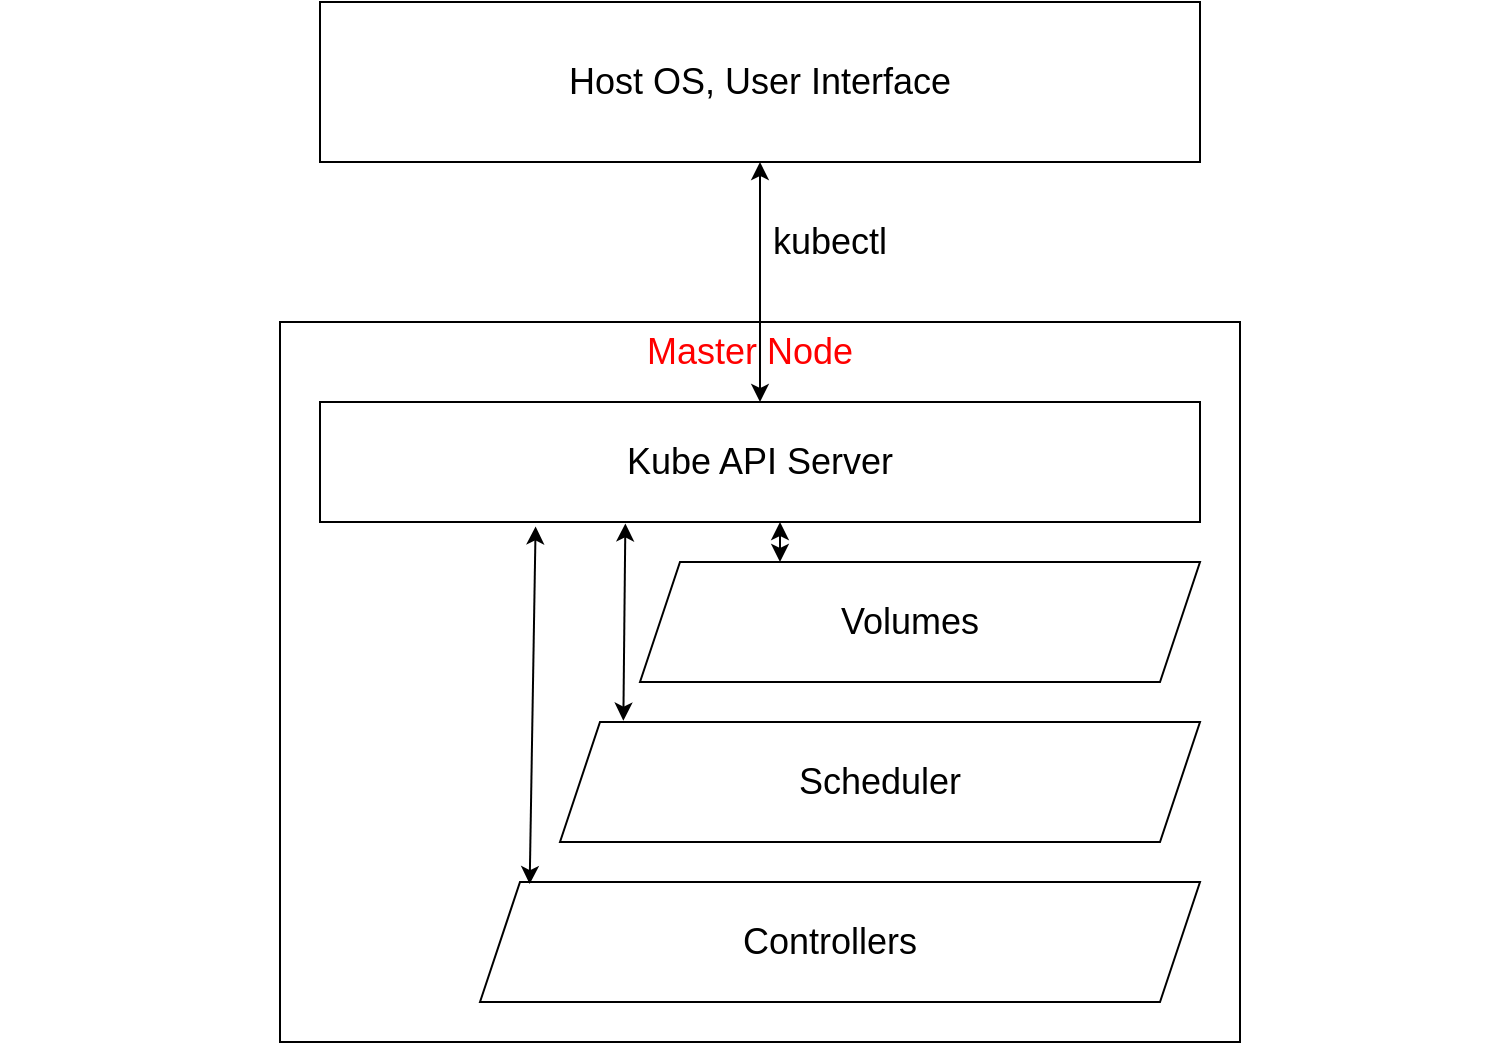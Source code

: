 <mxfile version="21.2.9" type="github">
  <diagram name="Страница 1" id="uwFEdxgpk832R23r9vTN">
    <mxGraphModel dx="1195" dy="640" grid="1" gridSize="10" guides="1" tooltips="1" connect="1" arrows="1" fold="1" page="1" pageScale="1" pageWidth="827" pageHeight="1169" math="0" shadow="0">
      <root>
        <mxCell id="0" />
        <mxCell id="1" parent="0" />
        <mxCell id="uK35nHAd_BGC3GV_SIp5-1" value="" style="rounded=0;whiteSpace=wrap;html=1;" vertex="1" parent="1">
          <mxGeometry x="200" y="40" width="440" height="80" as="geometry" />
        </mxCell>
        <mxCell id="uK35nHAd_BGC3GV_SIp5-2" value="&lt;font style=&quot;font-size: 18px;&quot;&gt;Host OS, User Interface&lt;/font&gt;" style="text;html=1;strokeColor=none;fillColor=none;align=center;verticalAlign=middle;whiteSpace=wrap;rounded=0;" vertex="1" parent="1">
          <mxGeometry x="200" y="40" width="440" height="80" as="geometry" />
        </mxCell>
        <mxCell id="uK35nHAd_BGC3GV_SIp5-4" value="&lt;font style=&quot;font-size: 18px;&quot;&gt;kubectl&lt;/font&gt;" style="text;html=1;strokeColor=none;fillColor=none;align=center;verticalAlign=middle;whiteSpace=wrap;rounded=0;" vertex="1" parent="1">
          <mxGeometry x="380" y="130" width="150" height="60" as="geometry" />
        </mxCell>
        <mxCell id="uK35nHAd_BGC3GV_SIp5-5" value="" style="rounded=0;whiteSpace=wrap;html=1;" vertex="1" parent="1">
          <mxGeometry x="180" y="200" width="480" height="360" as="geometry" />
        </mxCell>
        <mxCell id="uK35nHAd_BGC3GV_SIp5-6" value="&lt;font color=&quot;#ff0000&quot; style=&quot;font-size: 18px;&quot;&gt;Master Node&lt;/font&gt;" style="text;html=1;strokeColor=none;fillColor=none;align=center;verticalAlign=middle;whiteSpace=wrap;rounded=0;" vertex="1" parent="1">
          <mxGeometry x="40" y="200" width="750" height="30" as="geometry" />
        </mxCell>
        <mxCell id="uK35nHAd_BGC3GV_SIp5-7" value="" style="rounded=0;whiteSpace=wrap;html=1;" vertex="1" parent="1">
          <mxGeometry x="200" y="240" width="440" height="60" as="geometry" />
        </mxCell>
        <mxCell id="uK35nHAd_BGC3GV_SIp5-8" value="&lt;font style=&quot;font-size: 18px;&quot;&gt;Kube API Server&lt;/font&gt;" style="text;html=1;strokeColor=none;fillColor=none;align=center;verticalAlign=middle;whiteSpace=wrap;rounded=0;" vertex="1" parent="1">
          <mxGeometry x="220" y="255" width="400" height="30" as="geometry" />
        </mxCell>
        <mxCell id="uK35nHAd_BGC3GV_SIp5-10" value="" style="endArrow=classic;startArrow=classic;html=1;rounded=0;exitX=0.5;exitY=1;exitDx=0;exitDy=0;" edge="1" parent="1" source="uK35nHAd_BGC3GV_SIp5-2" target="uK35nHAd_BGC3GV_SIp5-7">
          <mxGeometry width="50" height="50" relative="1" as="geometry">
            <mxPoint x="410" y="330" as="sourcePoint" />
            <mxPoint x="460" y="280" as="targetPoint" />
          </mxGeometry>
        </mxCell>
        <mxCell id="uK35nHAd_BGC3GV_SIp5-11" value="" style="shape=parallelogram;perimeter=parallelogramPerimeter;whiteSpace=wrap;html=1;fixedSize=1;" vertex="1" parent="1">
          <mxGeometry x="360" y="320" width="280" height="60" as="geometry" />
        </mxCell>
        <mxCell id="uK35nHAd_BGC3GV_SIp5-12" value="" style="shape=parallelogram;perimeter=parallelogramPerimeter;whiteSpace=wrap;html=1;fixedSize=1;" vertex="1" parent="1">
          <mxGeometry x="320" y="400" width="320" height="60" as="geometry" />
        </mxCell>
        <mxCell id="uK35nHAd_BGC3GV_SIp5-13" value="" style="shape=parallelogram;perimeter=parallelogramPerimeter;whiteSpace=wrap;html=1;fixedSize=1;" vertex="1" parent="1">
          <mxGeometry x="280" y="480" width="360" height="60" as="geometry" />
        </mxCell>
        <mxCell id="uK35nHAd_BGC3GV_SIp5-14" value="&lt;font style=&quot;font-size: 18px;&quot;&gt;Volumes&lt;/font&gt;" style="text;html=1;strokeColor=none;fillColor=none;align=center;verticalAlign=middle;whiteSpace=wrap;rounded=0;" vertex="1" parent="1">
          <mxGeometry x="370" y="335" width="250" height="30" as="geometry" />
        </mxCell>
        <mxCell id="uK35nHAd_BGC3GV_SIp5-15" value="&lt;font style=&quot;font-size: 18px;&quot;&gt;Scheduler&lt;/font&gt;" style="text;html=1;strokeColor=none;fillColor=none;align=center;verticalAlign=middle;whiteSpace=wrap;rounded=0;" vertex="1" parent="1">
          <mxGeometry x="340" y="415" width="280" height="30" as="geometry" />
        </mxCell>
        <mxCell id="uK35nHAd_BGC3GV_SIp5-16" value="&lt;font style=&quot;font-size: 18px;&quot;&gt;Controllers&lt;/font&gt;" style="text;html=1;strokeColor=none;fillColor=none;align=center;verticalAlign=middle;whiteSpace=wrap;rounded=0;" vertex="1" parent="1">
          <mxGeometry x="290" y="495" width="330" height="30" as="geometry" />
        </mxCell>
        <mxCell id="uK35nHAd_BGC3GV_SIp5-17" value="" style="endArrow=classic;startArrow=classic;html=1;rounded=0;entryX=0.25;entryY=0;entryDx=0;entryDy=0;" edge="1" parent="1" target="uK35nHAd_BGC3GV_SIp5-11">
          <mxGeometry width="50" height="50" relative="1" as="geometry">
            <mxPoint x="430" y="300" as="sourcePoint" />
            <mxPoint x="390" y="390" as="targetPoint" />
          </mxGeometry>
        </mxCell>
        <mxCell id="uK35nHAd_BGC3GV_SIp5-18" value="" style="endArrow=classic;startArrow=classic;html=1;rounded=0;exitX=0.099;exitY=-0.011;exitDx=0;exitDy=0;exitPerimeter=0;entryX=0.347;entryY=1.012;entryDx=0;entryDy=0;entryPerimeter=0;" edge="1" parent="1" source="uK35nHAd_BGC3GV_SIp5-12" target="uK35nHAd_BGC3GV_SIp5-7">
          <mxGeometry width="50" height="50" relative="1" as="geometry">
            <mxPoint x="480" y="410" as="sourcePoint" />
            <mxPoint x="335" y="300" as="targetPoint" />
          </mxGeometry>
        </mxCell>
        <mxCell id="uK35nHAd_BGC3GV_SIp5-19" value="" style="endArrow=classic;startArrow=classic;html=1;rounded=0;entryX=0.069;entryY=0.017;entryDx=0;entryDy=0;entryPerimeter=0;exitX=0.245;exitY=1.037;exitDx=0;exitDy=0;exitPerimeter=0;" edge="1" parent="1" source="uK35nHAd_BGC3GV_SIp5-7" target="uK35nHAd_BGC3GV_SIp5-13">
          <mxGeometry width="50" height="50" relative="1" as="geometry">
            <mxPoint x="430" y="330" as="sourcePoint" />
            <mxPoint x="480" y="280" as="targetPoint" />
          </mxGeometry>
        </mxCell>
      </root>
    </mxGraphModel>
  </diagram>
</mxfile>
